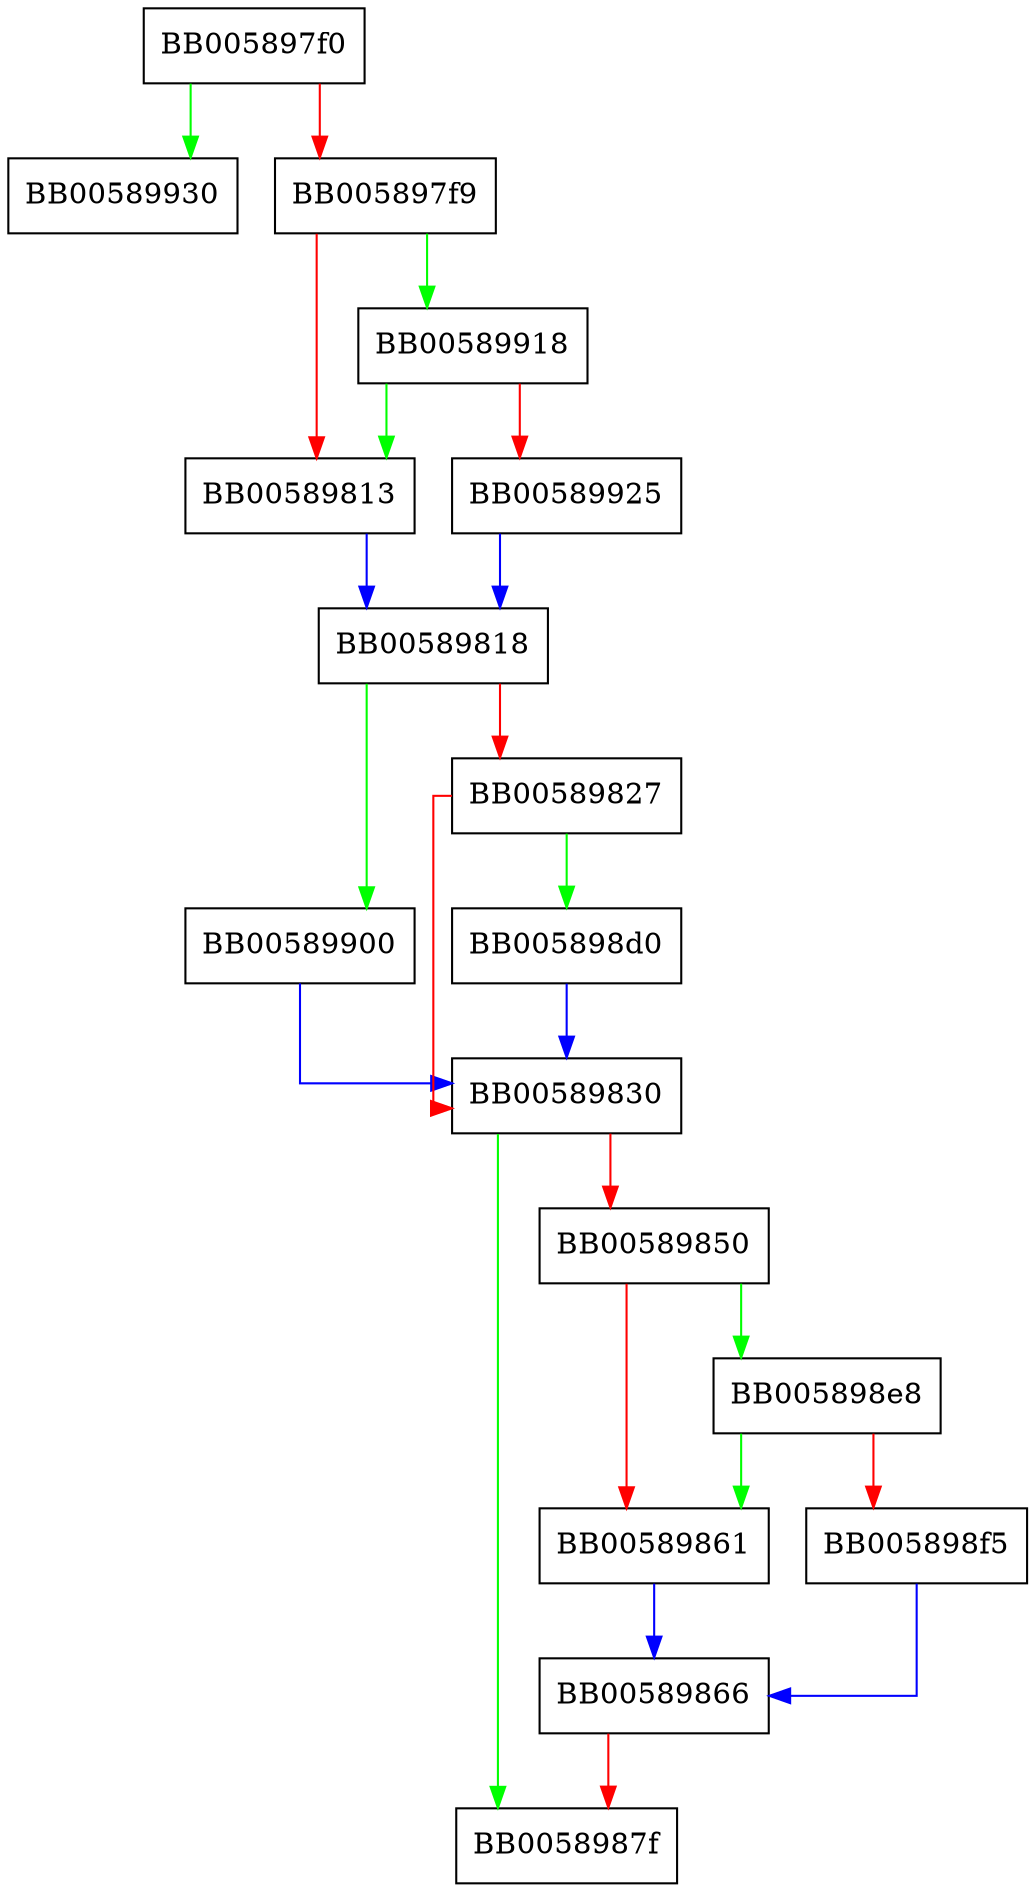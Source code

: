 digraph EC_GROUP_clear_free {
  node [shape="box"];
  graph [splines=ortho];
  BB005897f0 -> BB00589930 [color="green"];
  BB005897f0 -> BB005897f9 [color="red"];
  BB005897f9 -> BB00589918 [color="green"];
  BB005897f9 -> BB00589813 [color="red"];
  BB00589813 -> BB00589818 [color="blue"];
  BB00589818 -> BB00589900 [color="green"];
  BB00589818 -> BB00589827 [color="red"];
  BB00589827 -> BB005898d0 [color="green"];
  BB00589827 -> BB00589830 [color="red"];
  BB00589830 -> BB0058987f [color="green"];
  BB00589830 -> BB00589850 [color="red"];
  BB00589850 -> BB005898e8 [color="green"];
  BB00589850 -> BB00589861 [color="red"];
  BB00589861 -> BB00589866 [color="blue"];
  BB00589866 -> BB0058987f [color="red"];
  BB005898d0 -> BB00589830 [color="blue"];
  BB005898e8 -> BB00589861 [color="green"];
  BB005898e8 -> BB005898f5 [color="red"];
  BB005898f5 -> BB00589866 [color="blue"];
  BB00589900 -> BB00589830 [color="blue"];
  BB00589918 -> BB00589813 [color="green"];
  BB00589918 -> BB00589925 [color="red"];
  BB00589925 -> BB00589818 [color="blue"];
}